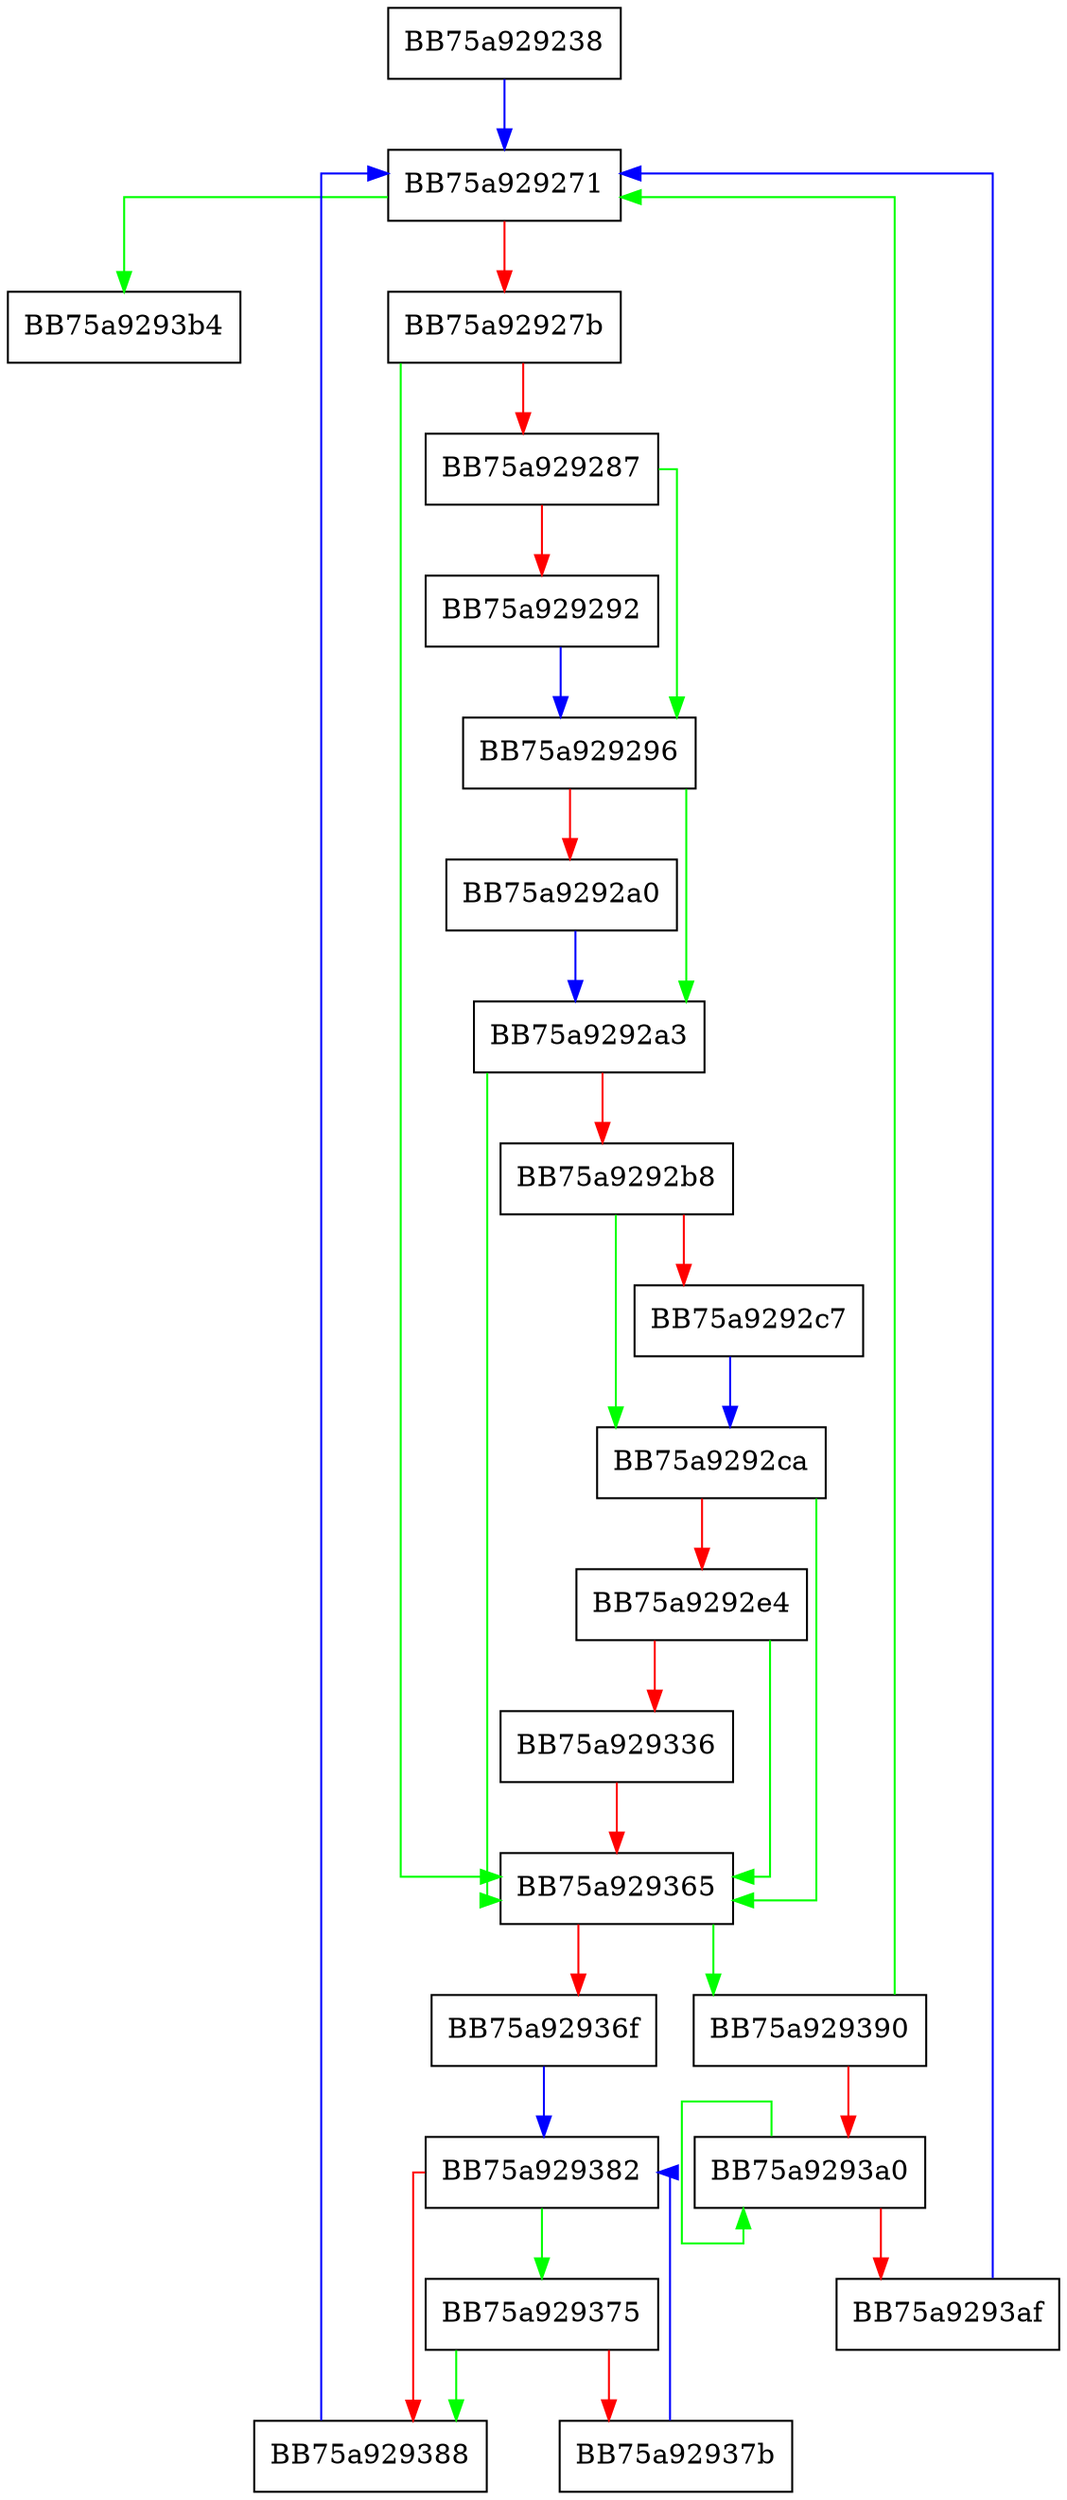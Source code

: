 digraph should_report {
  node [shape="box"];
  graph [splines=ortho];
  BB75a929238 -> BB75a929271 [color="blue"];
  BB75a929271 -> BB75a9293b4 [color="green"];
  BB75a929271 -> BB75a92927b [color="red"];
  BB75a92927b -> BB75a929365 [color="green"];
  BB75a92927b -> BB75a929287 [color="red"];
  BB75a929287 -> BB75a929296 [color="green"];
  BB75a929287 -> BB75a929292 [color="red"];
  BB75a929292 -> BB75a929296 [color="blue"];
  BB75a929296 -> BB75a9292a3 [color="green"];
  BB75a929296 -> BB75a9292a0 [color="red"];
  BB75a9292a0 -> BB75a9292a3 [color="blue"];
  BB75a9292a3 -> BB75a929365 [color="green"];
  BB75a9292a3 -> BB75a9292b8 [color="red"];
  BB75a9292b8 -> BB75a9292ca [color="green"];
  BB75a9292b8 -> BB75a9292c7 [color="red"];
  BB75a9292c7 -> BB75a9292ca [color="blue"];
  BB75a9292ca -> BB75a929365 [color="green"];
  BB75a9292ca -> BB75a9292e4 [color="red"];
  BB75a9292e4 -> BB75a929365 [color="green"];
  BB75a9292e4 -> BB75a929336 [color="red"];
  BB75a929336 -> BB75a929365 [color="red"];
  BB75a929365 -> BB75a929390 [color="green"];
  BB75a929365 -> BB75a92936f [color="red"];
  BB75a92936f -> BB75a929382 [color="blue"];
  BB75a929375 -> BB75a929388 [color="green"];
  BB75a929375 -> BB75a92937b [color="red"];
  BB75a92937b -> BB75a929382 [color="blue"];
  BB75a929382 -> BB75a929375 [color="green"];
  BB75a929382 -> BB75a929388 [color="red"];
  BB75a929388 -> BB75a929271 [color="blue"];
  BB75a929390 -> BB75a929271 [color="green"];
  BB75a929390 -> BB75a9293a0 [color="red"];
  BB75a9293a0 -> BB75a9293a0 [color="green"];
  BB75a9293a0 -> BB75a9293af [color="red"];
  BB75a9293af -> BB75a929271 [color="blue"];
}